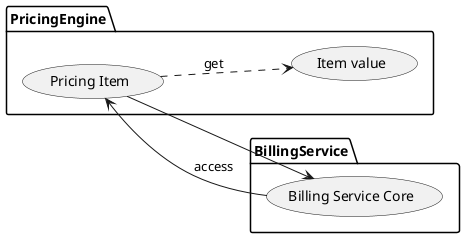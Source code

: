 @startuml
left to right direction

package PricingEngine{
  usecase "Pricing Item" as pi
  usecase "Item value" as iv
}
package BillingService{
  usecase "Billing Service Core" as bs
}
bs --> pi : access
pi ..> iv : get
pi --> bs
@enduml